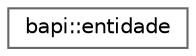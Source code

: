digraph "Gráfico de Hierarquia de Classes"
{
 // LATEX_PDF_SIZE
  bgcolor="transparent";
  edge [fontname=Helvetica,fontsize=10,labelfontname=Helvetica,labelfontsize=10];
  node [fontname=Helvetica,fontsize=10,shape=box,height=0.2,width=0.4];
  rankdir="LR";
  Node0 [id="Node000000",label="bapi::entidade",height=0.2,width=0.4,color="grey40", fillcolor="white", style="filled",URL="$structbapi_1_1entidade.html",tooltip=" "];
}

